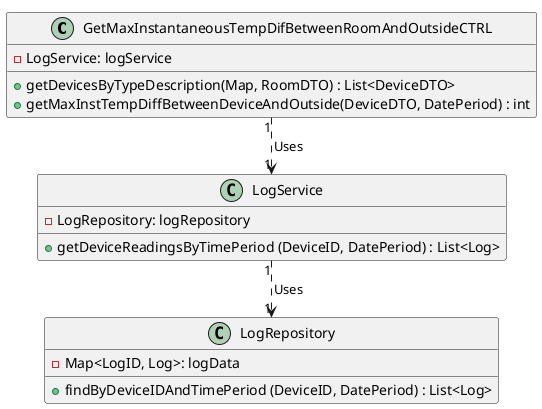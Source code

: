 @startuml
'https://plantuml.com/class-diagram
!pragma layout smetana


class GetMaxInstantaneousTempDifBetweenRoomAndOutsideCTRL {
'Atributes'
- LogService: logService

'Methods'

+ getDevicesByTypeDescription(Map, RoomDTO) : List<DeviceDTO>
+ getMaxInstTempDiffBetweenDeviceAndOutside(DeviceDTO, DatePeriod) : int
}

class LogService {
'Atributes'
- LogRepository: logRepository

'Methods'
+ getDeviceReadingsByTimePeriod (DeviceID, DatePeriod) : List<Log>
}

class LogRepository {
'Atributes'
- Map<LogID, Log>: logData

'Methods'
+ findByDeviceIDAndTimePeriod (DeviceID, DatePeriod) : List<Log>

}

GetMaxInstantaneousTempDifBetweenRoomAndOutsideCTRL "1" ..> "1" LogService : Uses
LogService "1" ..> "1" LogRepository : Uses


@enduml